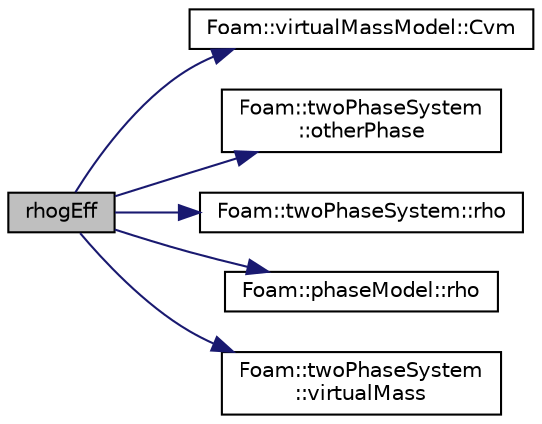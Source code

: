 digraph "rhogEff"
{
  bgcolor="transparent";
  edge [fontname="Helvetica",fontsize="10",labelfontname="Helvetica",labelfontsize="10"];
  node [fontname="Helvetica",fontsize="10",shape=record];
  rankdir="LR";
  Node1 [label="rhogEff",height=0.2,width=0.4,color="black", fillcolor="grey75", style="filled", fontcolor="black"];
  Node1 -> Node2 [color="midnightblue",fontsize="10",style="solid",fontname="Helvetica"];
  Node2 [label="Foam::virtualMassModel::Cvm",height=0.2,width=0.4,color="black",URL="$a02801.html#a4e73ca3e9d58481dbe4e80b97c089f63",tooltip="Return the virtual mass coefficient. "];
  Node1 -> Node3 [color="midnightblue",fontsize="10",style="solid",fontname="Helvetica"];
  Node3 [label="Foam::twoPhaseSystem\l::otherPhase",height=0.2,width=0.4,color="black",URL="$a02710.html#a7a66222af4865209cd410d77cd196fe6",tooltip="Constant access the phase not given as an argument. "];
  Node1 -> Node4 [color="midnightblue",fontsize="10",style="solid",fontname="Helvetica"];
  Node4 [label="Foam::twoPhaseSystem::rho",height=0.2,width=0.4,color="black",URL="$a02710.html#a94d56cf5402312283e2182a3766592b7",tooltip="Return the mixture density. "];
  Node1 -> Node5 [color="midnightblue",fontsize="10",style="solid",fontname="Helvetica"];
  Node5 [label="Foam::phaseModel::rho",height=0.2,width=0.4,color="black",URL="$a01840.html#ad455023e86cabbbf5ee079852987d8f2"];
  Node1 -> Node6 [color="midnightblue",fontsize="10",style="solid",fontname="Helvetica"];
  Node6 [label="Foam::twoPhaseSystem\l::virtualMass",height=0.2,width=0.4,color="black",URL="$a02710.html#a6375042d7a49d0e06aae79f59d39ca92",tooltip="Return the virtual mass model for the given phase. "];
}
